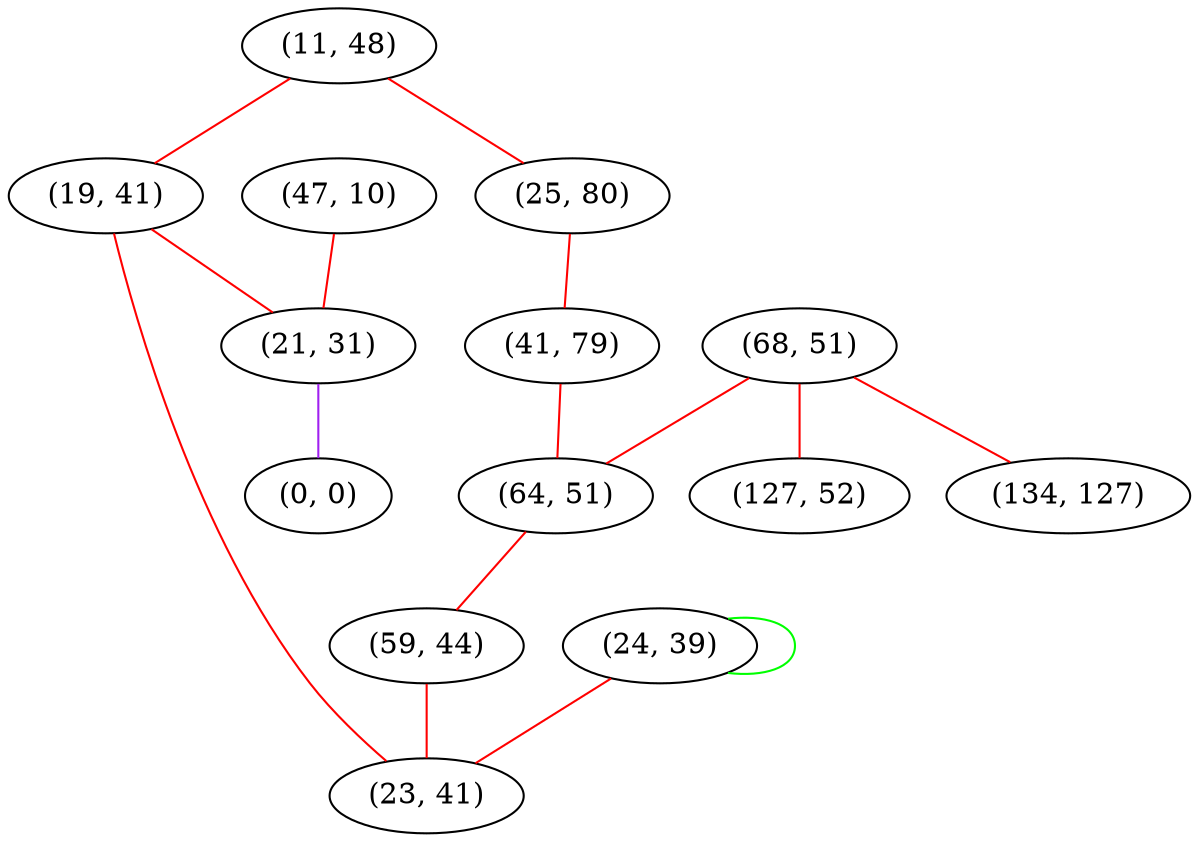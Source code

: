 graph "" {
"(11, 48)";
"(25, 80)";
"(19, 41)";
"(24, 39)";
"(68, 51)";
"(41, 79)";
"(134, 127)";
"(64, 51)";
"(59, 44)";
"(47, 10)";
"(23, 41)";
"(21, 31)";
"(127, 52)";
"(0, 0)";
"(11, 48)" -- "(25, 80)"  [color=red, key=0, weight=1];
"(11, 48)" -- "(19, 41)"  [color=red, key=0, weight=1];
"(25, 80)" -- "(41, 79)"  [color=red, key=0, weight=1];
"(19, 41)" -- "(21, 31)"  [color=red, key=0, weight=1];
"(19, 41)" -- "(23, 41)"  [color=red, key=0, weight=1];
"(24, 39)" -- "(24, 39)"  [color=green, key=0, weight=2];
"(24, 39)" -- "(23, 41)"  [color=red, key=0, weight=1];
"(68, 51)" -- "(127, 52)"  [color=red, key=0, weight=1];
"(68, 51)" -- "(64, 51)"  [color=red, key=0, weight=1];
"(68, 51)" -- "(134, 127)"  [color=red, key=0, weight=1];
"(41, 79)" -- "(64, 51)"  [color=red, key=0, weight=1];
"(64, 51)" -- "(59, 44)"  [color=red, key=0, weight=1];
"(59, 44)" -- "(23, 41)"  [color=red, key=0, weight=1];
"(47, 10)" -- "(21, 31)"  [color=red, key=0, weight=1];
"(21, 31)" -- "(0, 0)"  [color=purple, key=0, weight=4];
}
